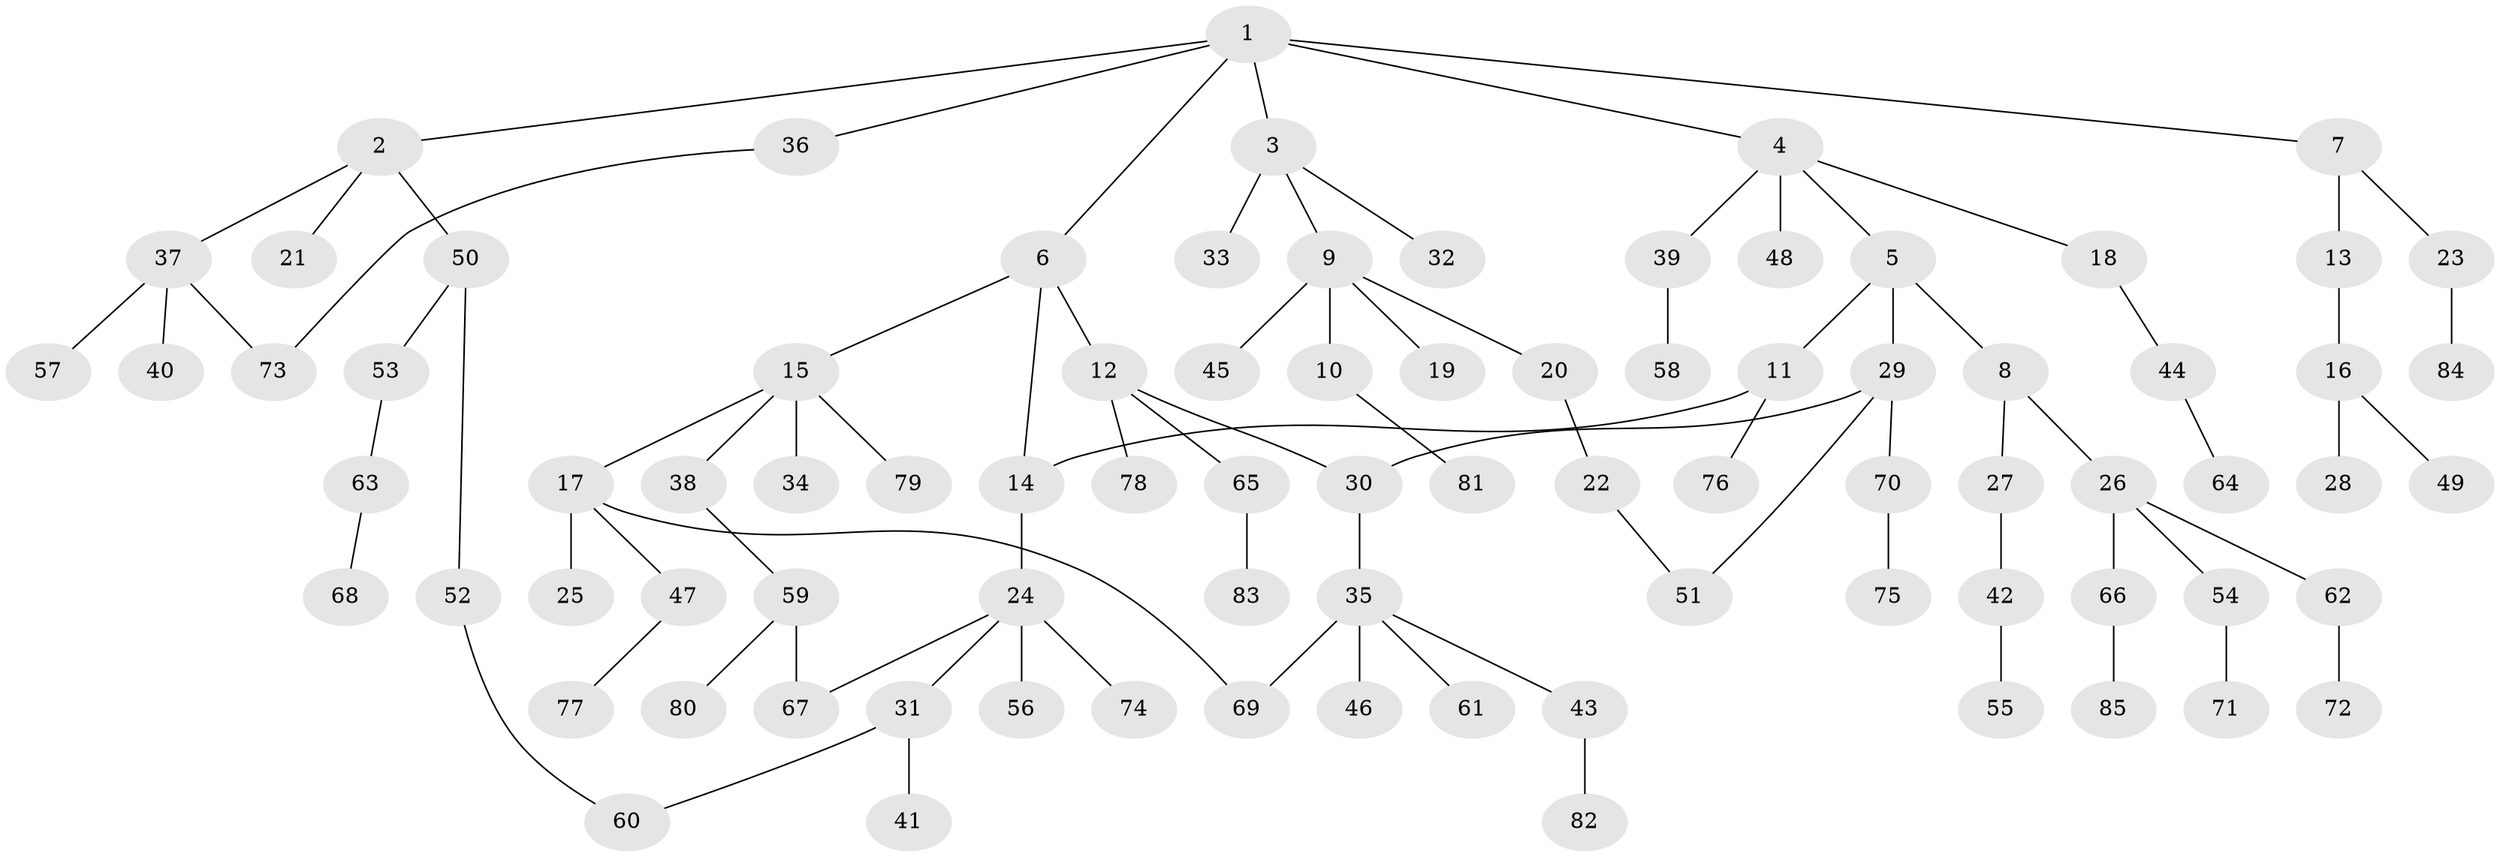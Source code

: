 // coarse degree distribution, {4: 0.13953488372093023, 2: 0.27906976744186046, 3: 0.18604651162790697, 5: 0.023255813953488372, 6: 0.023255813953488372, 1: 0.3488372093023256}
// Generated by graph-tools (version 1.1) at 2025/36/03/04/25 23:36:05]
// undirected, 85 vertices, 91 edges
graph export_dot {
  node [color=gray90,style=filled];
  1;
  2;
  3;
  4;
  5;
  6;
  7;
  8;
  9;
  10;
  11;
  12;
  13;
  14;
  15;
  16;
  17;
  18;
  19;
  20;
  21;
  22;
  23;
  24;
  25;
  26;
  27;
  28;
  29;
  30;
  31;
  32;
  33;
  34;
  35;
  36;
  37;
  38;
  39;
  40;
  41;
  42;
  43;
  44;
  45;
  46;
  47;
  48;
  49;
  50;
  51;
  52;
  53;
  54;
  55;
  56;
  57;
  58;
  59;
  60;
  61;
  62;
  63;
  64;
  65;
  66;
  67;
  68;
  69;
  70;
  71;
  72;
  73;
  74;
  75;
  76;
  77;
  78;
  79;
  80;
  81;
  82;
  83;
  84;
  85;
  1 -- 2;
  1 -- 3;
  1 -- 4;
  1 -- 6;
  1 -- 7;
  1 -- 36;
  2 -- 21;
  2 -- 37;
  2 -- 50;
  3 -- 9;
  3 -- 32;
  3 -- 33;
  4 -- 5;
  4 -- 18;
  4 -- 39;
  4 -- 48;
  5 -- 8;
  5 -- 11;
  5 -- 29;
  6 -- 12;
  6 -- 15;
  6 -- 14;
  7 -- 13;
  7 -- 23;
  8 -- 26;
  8 -- 27;
  9 -- 10;
  9 -- 19;
  9 -- 20;
  9 -- 45;
  10 -- 81;
  11 -- 14;
  11 -- 76;
  12 -- 65;
  12 -- 78;
  12 -- 30;
  13 -- 16;
  14 -- 24;
  15 -- 17;
  15 -- 34;
  15 -- 38;
  15 -- 79;
  16 -- 28;
  16 -- 49;
  17 -- 25;
  17 -- 47;
  17 -- 69;
  18 -- 44;
  20 -- 22;
  22 -- 51;
  23 -- 84;
  24 -- 31;
  24 -- 56;
  24 -- 74;
  24 -- 67;
  26 -- 54;
  26 -- 62;
  26 -- 66;
  27 -- 42;
  29 -- 30;
  29 -- 70;
  29 -- 51;
  30 -- 35;
  31 -- 41;
  31 -- 60;
  35 -- 43;
  35 -- 46;
  35 -- 61;
  35 -- 69;
  36 -- 73;
  37 -- 40;
  37 -- 57;
  37 -- 73;
  38 -- 59;
  39 -- 58;
  42 -- 55;
  43 -- 82;
  44 -- 64;
  47 -- 77;
  50 -- 52;
  50 -- 53;
  52 -- 60;
  53 -- 63;
  54 -- 71;
  59 -- 67;
  59 -- 80;
  62 -- 72;
  63 -- 68;
  65 -- 83;
  66 -- 85;
  70 -- 75;
}

